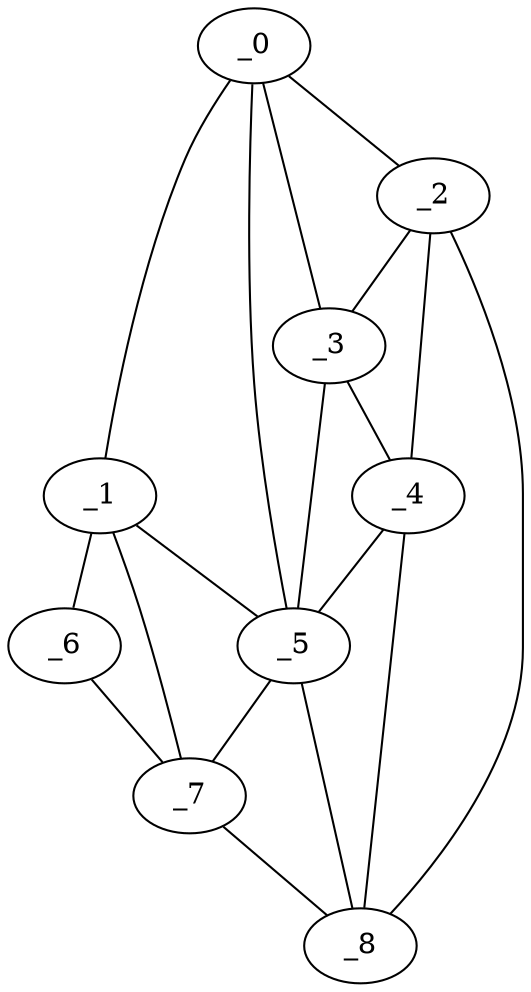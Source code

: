 graph "obj51__100.gxl" {
	_0	 [x=36,
		y=81];
	_1	 [x=37,
		y=122];
	_0 -- _1	 [valence=1];
	_2	 [x=48,
		y=3];
	_0 -- _2	 [valence=1];
	_3	 [x=57,
		y=38];
	_0 -- _3	 [valence=2];
	_5	 [x=80,
		y=83];
	_0 -- _5	 [valence=1];
	_1 -- _5	 [valence=2];
	_6	 [x=80,
		y=125];
	_1 -- _6	 [valence=1];
	_7	 [x=88,
		y=103];
	_1 -- _7	 [valence=1];
	_2 -- _3	 [valence=1];
	_4	 [x=63,
		y=38];
	_2 -- _4	 [valence=2];
	_8	 [x=90,
		y=6];
	_2 -- _8	 [valence=1];
	_3 -- _4	 [valence=2];
	_3 -- _5	 [valence=1];
	_4 -- _5	 [valence=2];
	_4 -- _8	 [valence=2];
	_5 -- _7	 [valence=2];
	_5 -- _8	 [valence=2];
	_6 -- _7	 [valence=1];
	_7 -- _8	 [valence=1];
}
